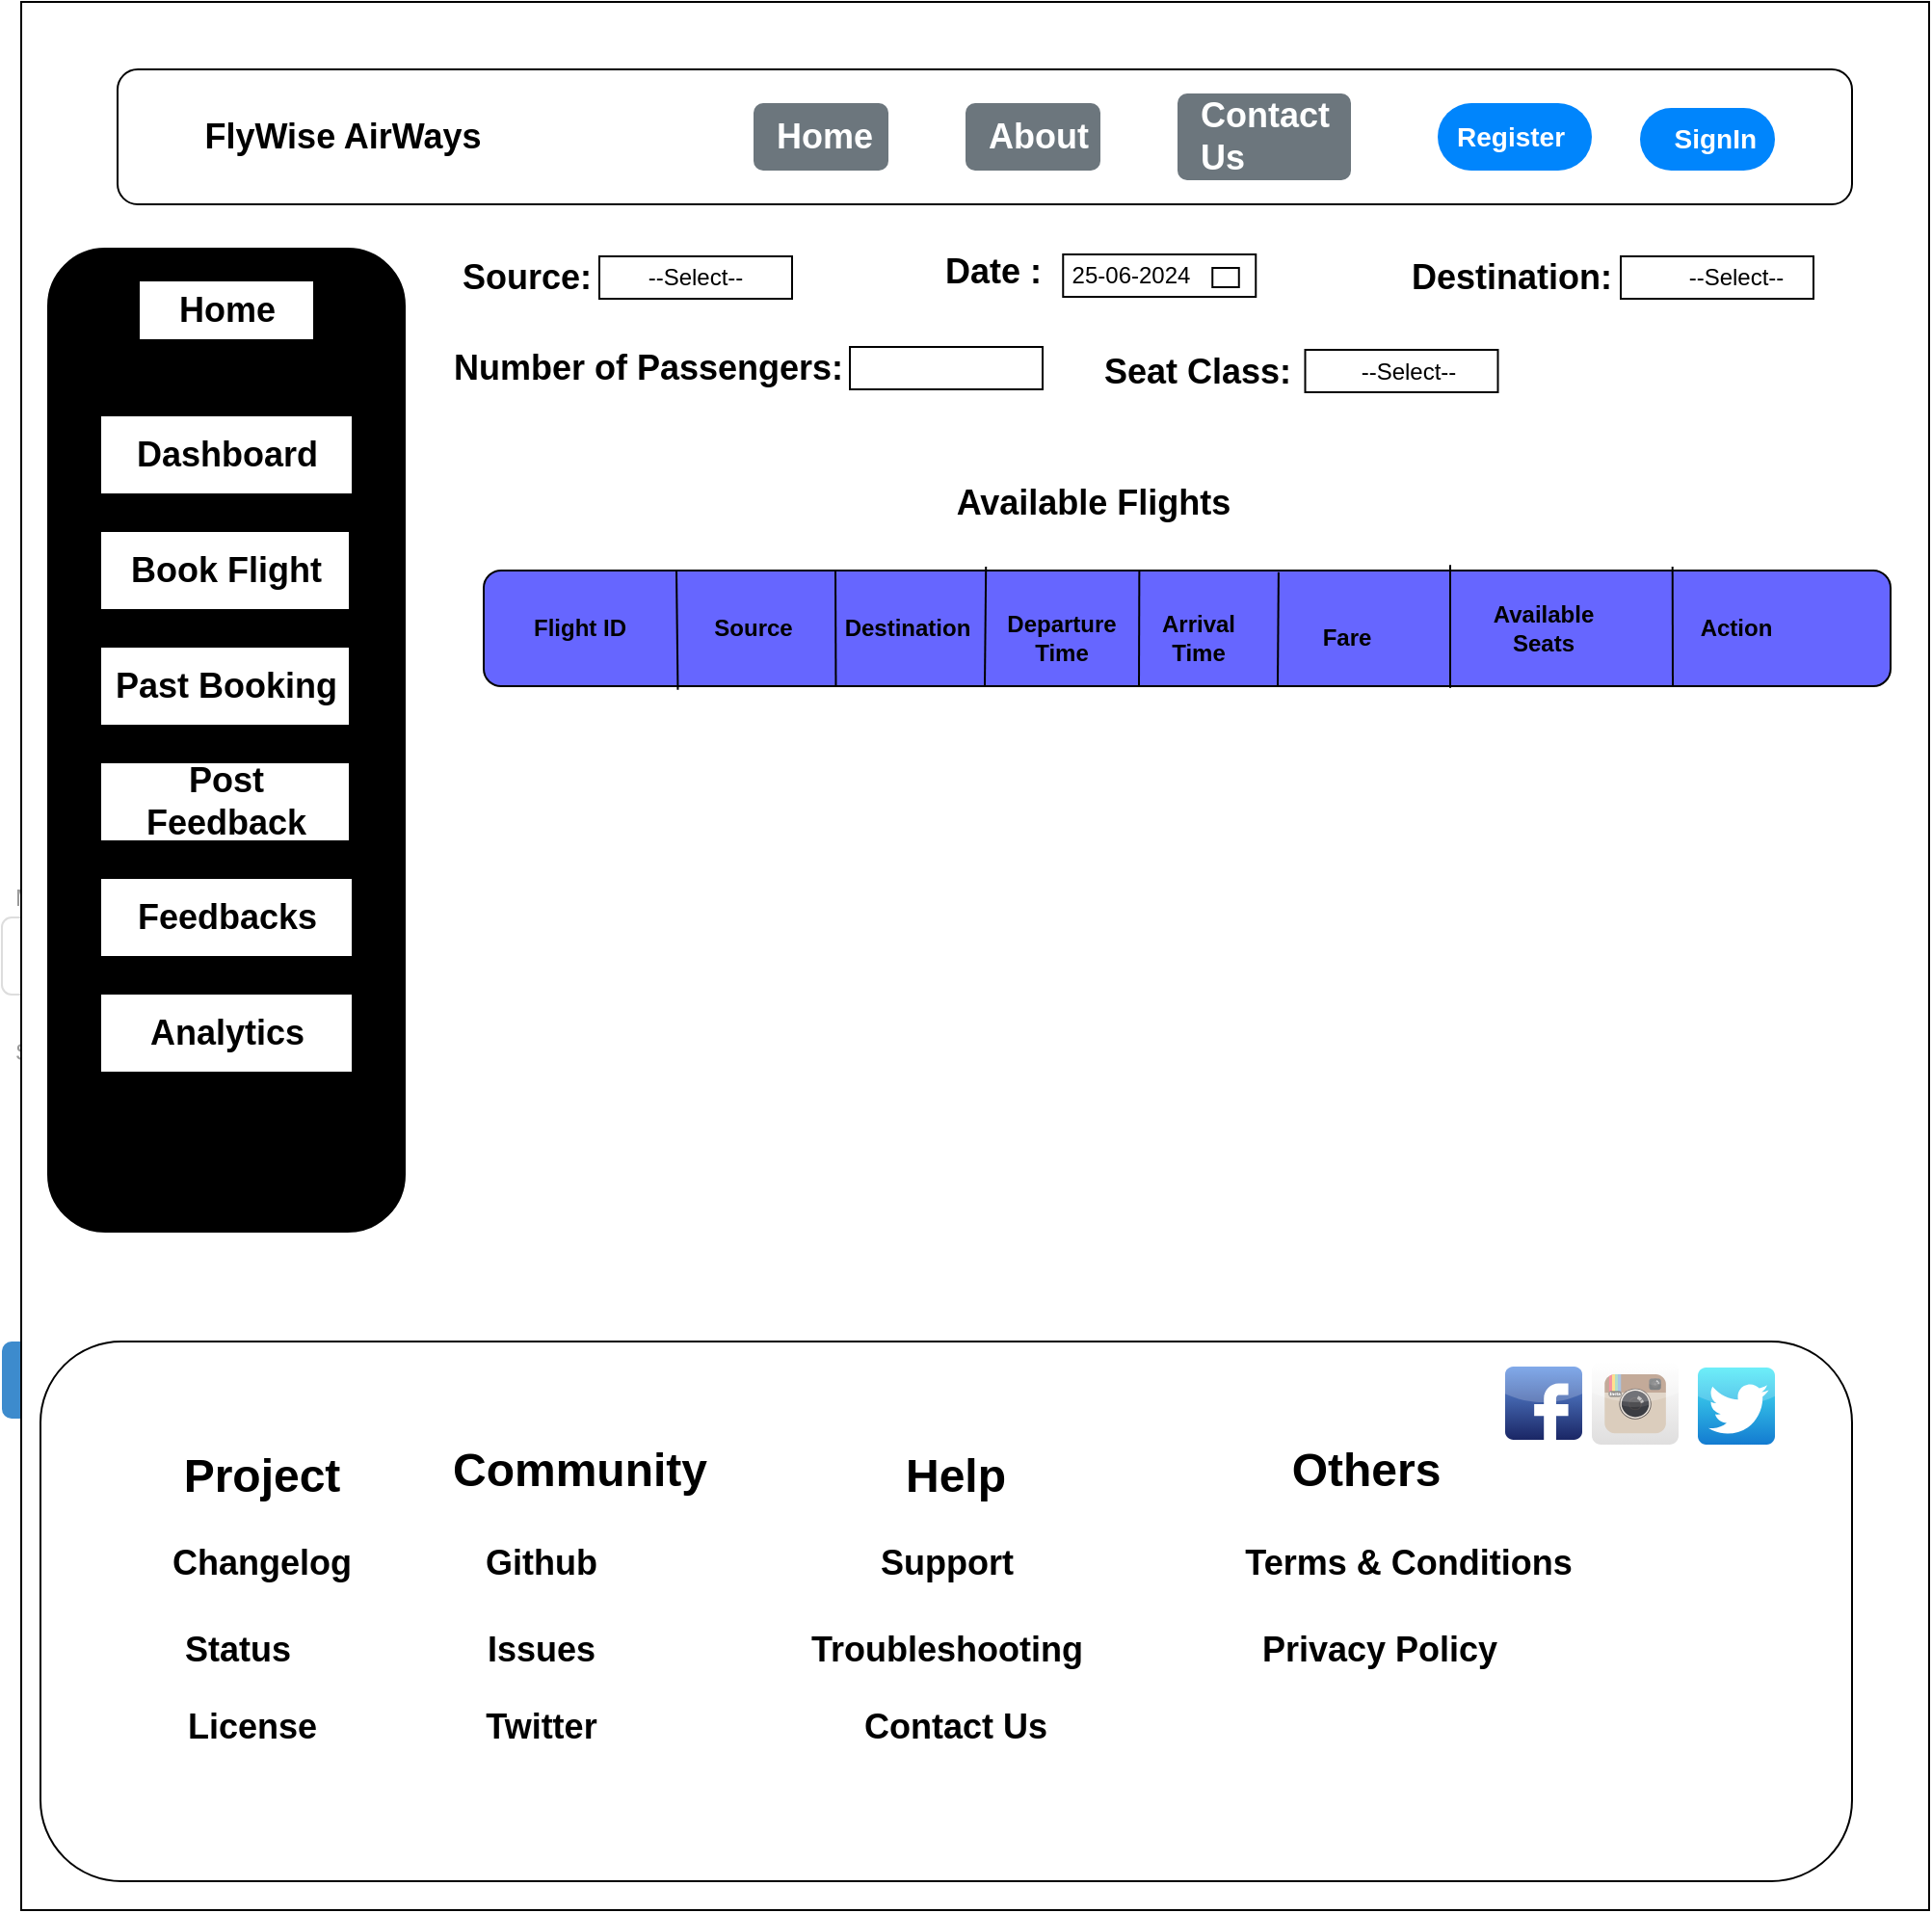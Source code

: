 <mxfile version="24.7.7">
  <diagram name="Page-1" id="VGoMltN4s6NEL00ZwCHe">
    <mxGraphModel dx="1050" dy="530" grid="1" gridSize="10" guides="1" tooltips="1" connect="1" arrows="1" fold="1" page="1" pageScale="1" pageWidth="850" pageHeight="1100" math="0" shadow="0">
      <root>
        <mxCell id="0" />
        <mxCell id="1" parent="0" />
        <mxCell id="ipq5eR7M0Kfn8rKtvtml-1" value="Message Type" style="html=1;shadow=0;dashed=0;shape=mxgraph.bootstrap.rect;strokeColor=none;fillColor=none;fontColor=#999999;align=left;spacingLeft=5;whiteSpace=wrap;rounded=0;" parent="1" vertex="1">
          <mxGeometry x="90" y="570" width="200" height="20" as="geometry" />
        </mxCell>
        <mxCell id="ipq5eR7M0Kfn8rKtvtml-2" value="Email + Push" style="html=1;shadow=0;dashed=0;shape=mxgraph.bootstrap.rrect;rSize=5;strokeColor=#dddddd;align=left;spacingLeft=10;fontSize=16;whiteSpace=wrap;rounded=0;" parent="1" vertex="1">
          <mxGeometry x="90" y="590" width="390" height="40" as="geometry" />
        </mxCell>
        <mxCell id="ipq5eR7M0Kfn8rKtvtml-3" value="" style="shape=triangle;strokeColor=none;fillColor=#000000;direction=south;rounded=0;shadow=1;fontSize=12;fontColor=#000000;align=center;html=1;" parent="1" vertex="1">
          <mxGeometry x="460" y="607" width="10" height="5" as="geometry" />
        </mxCell>
        <mxCell id="ipq5eR7M0Kfn8rKtvtml-4" value="Tap target" style="html=1;shadow=0;dashed=0;shape=mxgraph.bootstrap.rect;strokeColor=none;fillColor=none;fontColor=#999999;align=left;spacingLeft=5;whiteSpace=wrap;rounded=0;" parent="1" vertex="1">
          <mxGeometry x="500" y="570" width="200" height="20" as="geometry" />
        </mxCell>
        <mxCell id="ipq5eR7M0Kfn8rKtvtml-5" value="Profile Screen" style="html=1;shadow=0;dashed=0;shape=mxgraph.bootstrap.rrect;rSize=5;strokeColor=#dddddd;align=left;spacingLeft=10;fontSize=16;whiteSpace=wrap;rounded=0;" parent="1" vertex="1">
          <mxGeometry x="500" y="590" width="390" height="40" as="geometry" />
        </mxCell>
        <mxCell id="ipq5eR7M0Kfn8rKtvtml-6" value="" style="shape=triangle;strokeColor=none;fillColor=#000000;direction=south;rounded=0;shadow=1;fontSize=12;fontColor=#000000;align=center;html=1;" parent="1" vertex="1">
          <mxGeometry x="870" y="607" width="10" height="5" as="geometry" />
        </mxCell>
        <mxCell id="ipq5eR7M0Kfn8rKtvtml-7" value="Send to Group" style="html=1;shadow=0;dashed=0;shape=mxgraph.bootstrap.rect;strokeColor=none;fillColor=none;fontColor=#999999;align=left;spacingLeft=5;whiteSpace=wrap;rounded=0;" parent="1" vertex="1">
          <mxGeometry x="90" y="650" width="200" height="20" as="geometry" />
        </mxCell>
        <mxCell id="ipq5eR7M0Kfn8rKtvtml-8" value="Top Management" style="html=1;shadow=0;dashed=0;shape=mxgraph.bootstrap.checkbox;fontSize=12;strokeColor=#999999;align=left;labelPosition=right;spacingLeft=5;rounded=0;" parent="1" vertex="1">
          <mxGeometry x="100" y="673" width="14" height="14" as="geometry" />
        </mxCell>
        <mxCell id="ipq5eR7M0Kfn8rKtvtml-9" value="Marketing Department" style="html=1;shadow=0;dashed=0;shape=mxgraph.bootstrap.rrect;fontSize=12;rSize=3;strokeColor=#999999;align=left;labelPosition=right;spacingLeft=5;rounded=0;" parent="1" vertex="1">
          <mxGeometry x="100" y="693" width="14" height="14" as="geometry" />
        </mxCell>
        <mxCell id="ipq5eR7M0Kfn8rKtvtml-10" value="Design Department" style="html=1;shadow=0;dashed=0;shape=mxgraph.bootstrap.checkbox;fontSize=12;strokeColor=#999999;align=left;labelPosition=right;spacingLeft=5;rounded=0;" parent="1" vertex="1">
          <mxGeometry x="100" y="713" width="14" height="14" as="geometry" />
        </mxCell>
        <mxCell id="ipq5eR7M0Kfn8rKtvtml-11" value="Financial Department" style="html=1;shadow=0;dashed=0;shape=mxgraph.bootstrap.rrect;fontSize=12;rSize=3;strokeColor=#999999;align=left;labelPosition=right;spacingLeft=5;rounded=0;" parent="1" vertex="1">
          <mxGeometry x="100" y="733" width="14" height="14" as="geometry" />
        </mxCell>
        <mxCell id="ipq5eR7M0Kfn8rKtvtml-12" value="Supply Department" style="html=1;shadow=0;dashed=0;shape=mxgraph.bootstrap.rrect;fontSize=12;rSize=3;strokeColor=#999999;align=left;labelPosition=right;spacingLeft=5;rounded=0;" parent="1" vertex="1">
          <mxGeometry x="100" y="753" width="14" height="14" as="geometry" />
        </mxCell>
        <mxCell id="ipq5eR7M0Kfn8rKtvtml-13" value="Set Type" style="html=1;shadow=0;dashed=0;shape=mxgraph.bootstrap.rect;strokeColor=none;fillColor=none;fontColor=#999999;align=left;spacingLeft=5;whiteSpace=wrap;rounded=0;" parent="1" vertex="1">
          <mxGeometry x="500" y="650" width="200" height="20" as="geometry" />
        </mxCell>
        <mxCell id="ipq5eR7M0Kfn8rKtvtml-14" value="" style="shape=ellipse;dashed=0;strokeColor=#999999;fillColor=#ffffff;html=1;rounded=0;shadow=1;fontSize=12;fontColor=#000000;align=center;" parent="1" vertex="1">
          <mxGeometry x="510" y="673" width="14" height="14" as="geometry" />
        </mxCell>
        <mxCell id="ipq5eR7M0Kfn8rKtvtml-15" value="News" style="html=1;shadow=0;dashed=0;shape=mxgraph.bootstrap.rrect;align=center;rSize=3;strokeColor=none;fillColor=#58B957;fontColor=#ffffff;fontStyle=1;fontSize=10;whiteSpace=wrap;rounded=0;" parent="1" vertex="1">
          <mxGeometry x="530" y="673" width="40" height="14" as="geometry" />
        </mxCell>
        <mxCell id="ipq5eR7M0Kfn8rKtvtml-16" value="" style="html=1;shadow=0;dashed=0;shape=mxgraph.bootstrap.radioButton;strokeColor=#999999;fillColor=#ffffff;rounded=0;fontSize=12;fontColor=#000000;align=center;" parent="1" vertex="1">
          <mxGeometry x="510" y="693" width="14" height="14" as="geometry" />
        </mxCell>
        <mxCell id="ipq5eR7M0Kfn8rKtvtml-17" value="Reports" style="html=1;shadow=0;dashed=0;shape=mxgraph.bootstrap.rrect;align=center;rSize=3;strokeColor=none;fillColor=#55BFE0;fontColor=#ffffff;fontStyle=1;fontSize=10;whiteSpace=wrap;rounded=0;" parent="1" vertex="1">
          <mxGeometry x="530" y="693" width="50" height="14" as="geometry" />
        </mxCell>
        <mxCell id="ipq5eR7M0Kfn8rKtvtml-18" value="" style="shape=ellipse;dashed=0;strokeColor=#999999;fillColor=#ffffff;html=1;rounded=0;shadow=1;fontSize=12;fontColor=#000000;align=center;" parent="1" vertex="1">
          <mxGeometry x="510" y="713" width="14" height="14" as="geometry" />
        </mxCell>
        <mxCell id="ipq5eR7M0Kfn8rKtvtml-19" value="Documents" style="html=1;shadow=0;dashed=0;shape=mxgraph.bootstrap.rrect;align=center;rSize=3;strokeColor=none;fillColor=#EFAC43;fontColor=#ffffff;fontStyle=1;fontSize=10;whiteSpace=wrap;rounded=0;" parent="1" vertex="1">
          <mxGeometry x="530" y="713" width="70" height="14" as="geometry" />
        </mxCell>
        <mxCell id="ipq5eR7M0Kfn8rKtvtml-20" value="" style="shape=ellipse;dashed=0;strokeColor=#999999;fillColor=#ffffff;html=1;rounded=0;shadow=1;fontSize=12;fontColor=#000000;align=center;" parent="1" vertex="1">
          <mxGeometry x="510" y="733" width="14" height="14" as="geometry" />
        </mxCell>
        <mxCell id="ipq5eR7M0Kfn8rKtvtml-21" value="Media" style="html=1;shadow=0;dashed=0;shape=mxgraph.bootstrap.rrect;align=center;rSize=3;strokeColor=none;fillColor=#3D8BCD;fontColor=#ffffff;fontStyle=1;fontSize=10;whiteSpace=wrap;rounded=0;" parent="1" vertex="1">
          <mxGeometry x="530" y="733" width="40" height="14" as="geometry" />
        </mxCell>
        <mxCell id="ipq5eR7M0Kfn8rKtvtml-22" value="" style="shape=ellipse;dashed=0;strokeColor=#999999;fillColor=#ffffff;html=1;rounded=0;shadow=1;fontSize=12;fontColor=#000000;align=center;" parent="1" vertex="1">
          <mxGeometry x="510" y="753" width="14" height="14" as="geometry" />
        </mxCell>
        <mxCell id="ipq5eR7M0Kfn8rKtvtml-23" value="Text" style="html=1;shadow=0;dashed=0;shape=mxgraph.bootstrap.rrect;align=center;rSize=3;strokeColor=none;fillColor=#999999;fontColor=#ffffff;fontStyle=1;fontSize=10;whiteSpace=wrap;rounded=0;" parent="1" vertex="1">
          <mxGeometry x="530" y="753" width="30" height="14" as="geometry" />
        </mxCell>
        <mxCell id="ipq5eR7M0Kfn8rKtvtml-24" value="Save Template" style="html=1;shadow=0;dashed=0;shape=mxgraph.bootstrap.rrect;align=center;rSize=5;strokeColor=none;fillColor=#3D8BCD;fontColor=#ffffff;fontSize=16;whiteSpace=wrap;rounded=0;" parent="1" vertex="1">
          <mxGeometry x="90" y="810" width="150" height="40" as="geometry" />
        </mxCell>
        <mxCell id="ipq5eR7M0Kfn8rKtvtml-25" value="Cancel" style="html=1;shadow=0;dashed=0;shape=mxgraph.bootstrap.rrect;align=center;rSize=5;strokeColor=#dddddd;fontSize=16;whiteSpace=wrap;rounded=0;" parent="1" vertex="1">
          <mxGeometry x="260" y="810" width="100" height="40" as="geometry" />
        </mxCell>
        <mxCell id="ipq5eR7M0Kfn8rKtvtml-26" value="Delete Template" style="html=1;shadow=0;dashed=0;shape=mxgraph.bootstrap.rrect;align=center;rSize=5;strokeColor=none;fillColor=#DB524C;fontColor=#ffffff;fontSize=16;whiteSpace=wrap;rounded=0;" parent="1" vertex="1">
          <mxGeometry x="720" y="810" width="170" height="40" as="geometry" />
        </mxCell>
        <mxCell id="ipq5eR7M0Kfn8rKtvtml-27" value="" style="whiteSpace=wrap;html=1;aspect=fixed;fillColor=#FFFFFF;" parent="1" vertex="1">
          <mxGeometry x="100" y="115" width="990" height="990" as="geometry" />
        </mxCell>
        <mxCell id="ipq5eR7M0Kfn8rKtvtml-28" value="" style="rounded=1;whiteSpace=wrap;html=1;" parent="1" vertex="1">
          <mxGeometry x="150" y="150" width="900" height="70" as="geometry" />
        </mxCell>
        <mxCell id="ipq5eR7M0Kfn8rKtvtml-29" value="Home" style="html=1;shadow=0;dashed=0;shape=mxgraph.bootstrap.rrect;rSize=5;strokeColor=none;strokeWidth=1;fillColor=#6C767D;fontColor=#FFFFFF;whiteSpace=wrap;align=left;verticalAlign=middle;spacingLeft=10;fontStyle=1;fontSize=18;" parent="1" vertex="1">
          <mxGeometry x="480" y="167.5" width="70" height="35" as="geometry" />
        </mxCell>
        <mxCell id="ipq5eR7M0Kfn8rKtvtml-30" value="Abo&lt;span style=&quot;color: rgba(0, 0, 0, 0); font-family: monospace; font-size: 0px; font-weight: 400; text-wrap: nowrap;&quot;&gt;%3CmxGraphModel%3E%3Croot%3E%3CmxCell%20id%3D%220%22%2F%3E%3CmxCell%20id%3D%221%22%20parent%3D%220%22%2F%3E%3CmxCell%20id%3D%222%22%20value%3D%22Home%22%20style%3D%22html%3D1%3Bshadow%3D0%3Bdashed%3D0%3Bshape%3Dmxgraph.bootstrap.rrect%3BrSize%3D5%3BstrokeColor%3Dnone%3BstrokeWidth%3D1%3BfillColor%3D%236C767D%3BfontColor%3D%23FFFFFF%3BwhiteSpace%3Dwrap%3Balign%3Dleft%3BverticalAlign%3Dmiddle%3BspacingLeft%3D10%3BfontStyle%3D1%3BfontSize%3D18%3B%22%20vertex%3D%221%22%20parent%3D%221%22%3E%3CmxGeometry%20x%3D%22430%22%20y%3D%2275%22%20width%3D%2270%22%20height%3D%2235%22%20as%3D%22geometry%22%2F%3E%3C%2FmxCell%3E%3C%2Froot%3E%3C%2FmxGraphModel%3E&lt;/span&gt;&lt;span style=&quot;color: rgba(0, 0, 0, 0); font-family: monospace; font-size: 0px; font-weight: 400; text-wrap: nowrap;&quot;&gt;%3CmxGraphModel%3E%3Croot%3E%3CmxCell%20id%3D%220%22%2F%3E%3CmxCell%20id%3D%221%22%20parent%3D%220%22%2F%3E%3CmxCell%20id%3D%222%22%20value%3D%22Home%22%20style%3D%22html%3D1%3Bshadow%3D0%3Bdashed%3D0%3Bshape%3Dmxgraph.bootstrap.rrect%3BrSize%3D5%3BstrokeColor%3Dnone%3BstrokeWidth%3D1%3BfillColor%3D%236C767D%3BfontColor%3D%23FFFFFF%3BwhiteSpace%3Dwrap%3Balign%3Dleft%3BverticalAlign%3Dmiddle%3BspacingLeft%3D10%3BfontStyle%3D1%3BfontSize%3D18%3B%22%20vertex%3D%221%22%20parent%3D%221%22%3E%3CmxGeometry%20x%3D%22430%22%20y%3D%2275%22%20width%3D%2270%22%20height%3D%2235%22%20as%3D%22geometry%22%2F%3E%3C%2FmxCell%3E%3C%2Froot%3E%3C%2FmxGraphModel%3E&lt;/span&gt;ut&amp;nbsp;&amp;nbsp;" style="html=1;shadow=0;dashed=0;shape=mxgraph.bootstrap.rrect;rSize=5;strokeColor=none;strokeWidth=1;fillColor=#6C767D;fontColor=#FFFFFF;whiteSpace=wrap;align=left;verticalAlign=middle;spacingLeft=10;fontStyle=1;fontSize=18;" parent="1" vertex="1">
          <mxGeometry x="590" y="167.5" width="70" height="35" as="geometry" />
        </mxCell>
        <mxCell id="ipq5eR7M0Kfn8rKtvtml-31" value="Contact Us" style="html=1;shadow=0;dashed=0;shape=mxgraph.bootstrap.rrect;rSize=5;strokeColor=none;strokeWidth=1;fillColor=#6C767D;fontColor=#FFFFFF;whiteSpace=wrap;align=left;verticalAlign=middle;spacingLeft=10;fontStyle=1;fontSize=18;" parent="1" vertex="1">
          <mxGeometry x="700" y="162.5" width="90" height="45" as="geometry" />
        </mxCell>
        <mxCell id="ipq5eR7M0Kfn8rKtvtml-32" value="Register" style="rounded=1;whiteSpace=wrap;html=1;arcSize=50;strokeColor=none;strokeWidth=1;fillColor=#0085FC;fontColor=#FFFFFF;whiteSpace=wrap;align=left;verticalAlign=middle;spacingLeft=0;fontStyle=1;fontSize=14;spacing=10;" parent="1" vertex="1">
          <mxGeometry x="835" y="167.5" width="80" height="35" as="geometry" />
        </mxCell>
        <mxCell id="ipq5eR7M0Kfn8rKtvtml-33" value="&amp;nbsp; SignIn" style="rounded=1;whiteSpace=wrap;html=1;arcSize=50;strokeColor=none;strokeWidth=1;fillColor=#0085FC;fontColor=#FFFFFF;whiteSpace=wrap;align=left;verticalAlign=middle;spacingLeft=0;fontStyle=1;fontSize=14;spacing=10;" parent="1" vertex="1">
          <mxGeometry x="940" y="170" width="70" height="32.5" as="geometry" />
        </mxCell>
        <mxCell id="ipq5eR7M0Kfn8rKtvtml-34" value="" style="rounded=1;whiteSpace=wrap;html=1;fillColor=#000000;arcSize=16;" parent="1" vertex="1">
          <mxGeometry x="114" y="243" width="185" height="510" as="geometry" />
        </mxCell>
        <mxCell id="ipq5eR7M0Kfn8rKtvtml-35" value="&lt;b&gt;&lt;font style=&quot;font-size: 18px;&quot;&gt;Home&lt;/font&gt;&lt;/b&gt;" style="text;html=1;align=center;verticalAlign=middle;whiteSpace=wrap;rounded=0;fillColor=#FFFFFF;" parent="1" vertex="1">
          <mxGeometry x="161.5" y="260" width="90" height="30" as="geometry" />
        </mxCell>
        <mxCell id="ipq5eR7M0Kfn8rKtvtml-36" value="&lt;font style=&quot;font-size: 18px;&quot;&gt;&lt;b&gt;Dashboard&lt;/b&gt;&lt;/font&gt;" style="text;html=1;align=center;verticalAlign=middle;whiteSpace=wrap;rounded=0;fillColor=#FFFFFF;" parent="1" vertex="1">
          <mxGeometry x="141.5" y="330" width="130" height="40" as="geometry" />
        </mxCell>
        <mxCell id="ipq5eR7M0Kfn8rKtvtml-37" value="&lt;b&gt;&lt;font style=&quot;font-size: 18px;&quot;&gt;Book Flight&lt;/font&gt;&lt;/b&gt;" style="text;html=1;align=center;verticalAlign=middle;whiteSpace=wrap;rounded=0;fillColor=#FFFFFF;" parent="1" vertex="1">
          <mxGeometry x="141.5" y="390" width="128.5" height="40" as="geometry" />
        </mxCell>
        <mxCell id="ipq5eR7M0Kfn8rKtvtml-38" value="&lt;span style=&quot;font-size: 18px;&quot;&gt;&lt;b&gt;Past Booking&lt;/b&gt;&lt;/span&gt;" style="text;html=1;align=center;verticalAlign=middle;whiteSpace=wrap;rounded=0;fillColor=#FFFFFF;" parent="1" vertex="1">
          <mxGeometry x="141.5" y="450" width="128.5" height="40" as="geometry" />
        </mxCell>
        <mxCell id="ipq5eR7M0Kfn8rKtvtml-39" value="&lt;span style=&quot;font-size: 18px;&quot;&gt;&lt;b&gt;Post Feedback&lt;/b&gt;&lt;/span&gt;" style="text;html=1;align=center;verticalAlign=middle;whiteSpace=wrap;rounded=0;fillColor=#FFFFFF;" parent="1" vertex="1">
          <mxGeometry x="141.5" y="510" width="128.5" height="40" as="geometry" />
        </mxCell>
        <mxCell id="ipq5eR7M0Kfn8rKtvtml-40" style="edgeStyle=orthogonalEdgeStyle;rounded=0;orthogonalLoop=1;jettySize=auto;html=1;" parent="1" source="ipq5eR7M0Kfn8rKtvtml-39" target="ipq5eR7M0Kfn8rKtvtml-39" edge="1">
          <mxGeometry relative="1" as="geometry" />
        </mxCell>
        <mxCell id="ipq5eR7M0Kfn8rKtvtml-41" style="edgeStyle=orthogonalEdgeStyle;rounded=0;orthogonalLoop=1;jettySize=auto;html=1;exitX=0.5;exitY=1;exitDx=0;exitDy=0;" parent="1" source="ipq5eR7M0Kfn8rKtvtml-39" target="ipq5eR7M0Kfn8rKtvtml-39" edge="1">
          <mxGeometry relative="1" as="geometry" />
        </mxCell>
        <mxCell id="ipq5eR7M0Kfn8rKtvtml-42" value="&lt;span style=&quot;font-size: 18px;&quot;&gt;&lt;b&gt;Feedbacks&lt;/b&gt;&lt;/span&gt;" style="text;html=1;align=center;verticalAlign=middle;whiteSpace=wrap;rounded=0;fillColor=#FFFFFF;" parent="1" vertex="1">
          <mxGeometry x="141.5" y="570" width="130" height="40" as="geometry" />
        </mxCell>
        <mxCell id="ipq5eR7M0Kfn8rKtvtml-43" value="&lt;span style=&quot;font-size: 18px;&quot;&gt;&lt;b&gt;Analytics&lt;/b&gt;&lt;/span&gt;" style="text;html=1;align=center;verticalAlign=middle;whiteSpace=wrap;rounded=0;fillColor=#FFFFFF;" parent="1" vertex="1">
          <mxGeometry x="141.5" y="630" width="130" height="40" as="geometry" />
        </mxCell>
        <mxCell id="ipq5eR7M0Kfn8rKtvtml-44" value="&lt;font style=&quot;font-size: 18px;&quot;&gt;&lt;b&gt;FlyWise AirWays&lt;/b&gt;&lt;/font&gt;" style="text;html=1;align=center;verticalAlign=middle;whiteSpace=wrap;rounded=0;" parent="1" vertex="1">
          <mxGeometry x="161.5" y="170" width="210" height="30" as="geometry" />
        </mxCell>
        <mxCell id="ipq5eR7M0Kfn8rKtvtml-48" value="" style="rounded=1;whiteSpace=wrap;html=1;fillColor=#FFFFFF;" parent="1" vertex="1">
          <mxGeometry x="110" y="810" width="940" height="280" as="geometry" />
        </mxCell>
        <mxCell id="ipq5eR7M0Kfn8rKtvtml-49" value="&lt;font style=&quot;font-size: 24px;&quot;&gt;&lt;b style=&quot;&quot;&gt;Project&lt;/b&gt;&lt;/font&gt;&lt;div&gt;&lt;font size=&quot;3&quot; style=&quot;&quot;&gt;&lt;b&gt;&lt;br&gt;&lt;/b&gt;&lt;/font&gt;&lt;/div&gt;&lt;div&gt;&lt;font style=&quot;font-size: 18px;&quot;&gt;&lt;b&gt;&lt;br&gt;&lt;/b&gt;&lt;/font&gt;&lt;/div&gt;" style="text;html=1;align=center;verticalAlign=middle;whiteSpace=wrap;rounded=0;" parent="1" vertex="1">
          <mxGeometry x="130" y="840" width="190" height="120" as="geometry" />
        </mxCell>
        <mxCell id="ipq5eR7M0Kfn8rKtvtml-50" value="&lt;font style=&quot;font-size: 18px;&quot;&gt;&lt;b&gt;Changelog&lt;/b&gt;&lt;/font&gt;" style="text;html=1;align=center;verticalAlign=middle;whiteSpace=wrap;rounded=0;" parent="1" vertex="1">
          <mxGeometry x="170" y="900" width="110" height="50" as="geometry" />
        </mxCell>
        <mxCell id="ipq5eR7M0Kfn8rKtvtml-51" value="&lt;font style=&quot;font-size: 18px;&quot;&gt;&lt;b&gt;Status&lt;/b&gt;&lt;/font&gt;" style="text;html=1;align=center;verticalAlign=middle;whiteSpace=wrap;rounded=0;" parent="1" vertex="1">
          <mxGeometry x="171.5" y="950" width="81" height="40" as="geometry" />
        </mxCell>
        <mxCell id="ipq5eR7M0Kfn8rKtvtml-52" value="&lt;b&gt;&lt;font style=&quot;font-size: 18px;&quot;&gt;License&lt;/font&gt;&lt;/b&gt;" style="text;html=1;align=center;verticalAlign=middle;whiteSpace=wrap;rounded=0;" parent="1" vertex="1">
          <mxGeometry x="180" y="990" width="80" height="40" as="geometry" />
        </mxCell>
        <mxCell id="ipq5eR7M0Kfn8rKtvtml-53" value="&lt;font style=&quot;font-size: 24px;&quot;&gt;&lt;b style=&quot;&quot;&gt;Community&lt;/b&gt;&lt;/font&gt;" style="text;html=1;align=center;verticalAlign=middle;whiteSpace=wrap;rounded=0;" parent="1" vertex="1">
          <mxGeometry x="360" y="862" width="60" height="30" as="geometry" />
        </mxCell>
        <mxCell id="ipq5eR7M0Kfn8rKtvtml-54" value="&lt;font style=&quot;font-size: 18px;&quot;&gt;&lt;b&gt;Github&lt;/b&gt;&lt;/font&gt;" style="text;html=1;align=center;verticalAlign=middle;whiteSpace=wrap;rounded=0;" parent="1" vertex="1">
          <mxGeometry x="340" y="910" width="60" height="30" as="geometry" />
        </mxCell>
        <mxCell id="ipq5eR7M0Kfn8rKtvtml-55" value="&lt;font style=&quot;font-size: 18px;&quot;&gt;&lt;b&gt;Issues&lt;/b&gt;&lt;/font&gt;" style="text;html=1;align=center;verticalAlign=middle;whiteSpace=wrap;rounded=0;" parent="1" vertex="1">
          <mxGeometry x="330" y="950" width="80" height="40" as="geometry" />
        </mxCell>
        <mxCell id="ipq5eR7M0Kfn8rKtvtml-56" value="&lt;span style=&quot;font-size: 18px;&quot;&gt;&lt;b&gt;Twitter&lt;/b&gt;&lt;/span&gt;" style="text;html=1;align=center;verticalAlign=middle;whiteSpace=wrap;rounded=0;" parent="1" vertex="1">
          <mxGeometry x="330" y="990" width="80" height="40" as="geometry" />
        </mxCell>
        <mxCell id="ipq5eR7M0Kfn8rKtvtml-57" value="&lt;b style=&quot;&quot;&gt;&lt;font style=&quot;font-size: 24px;&quot;&gt;Help&lt;/font&gt;&lt;/b&gt;" style="text;html=1;align=center;verticalAlign=middle;whiteSpace=wrap;rounded=0;" parent="1" vertex="1">
          <mxGeometry x="545" y="860" width="80" height="40" as="geometry" />
        </mxCell>
        <mxCell id="ipq5eR7M0Kfn8rKtvtml-58" value="&lt;b style=&quot;&quot;&gt;&lt;font style=&quot;font-size: 18px;&quot;&gt;Support&lt;/font&gt;&lt;/b&gt;" style="text;html=1;align=center;verticalAlign=middle;whiteSpace=wrap;rounded=0;" parent="1" vertex="1">
          <mxGeometry x="538.75" y="905" width="82.5" height="40" as="geometry" />
        </mxCell>
        <mxCell id="ipq5eR7M0Kfn8rKtvtml-59" value="&lt;span style=&quot;font-size: 18px;&quot;&gt;&lt;b&gt;Troubleshooting&lt;/b&gt;&lt;/span&gt;" style="text;html=1;align=center;verticalAlign=middle;whiteSpace=wrap;rounded=0;" parent="1" vertex="1">
          <mxGeometry x="538.75" y="950" width="82.5" height="40" as="geometry" />
        </mxCell>
        <mxCell id="ipq5eR7M0Kfn8rKtvtml-60" value="&lt;span style=&quot;font-size: 18px;&quot;&gt;&lt;b&gt;Contact Us&lt;/b&gt;&lt;/span&gt;" style="text;html=1;align=center;verticalAlign=middle;whiteSpace=wrap;rounded=0;" parent="1" vertex="1">
          <mxGeometry x="515" y="990" width="140" height="40" as="geometry" />
        </mxCell>
        <mxCell id="ipq5eR7M0Kfn8rKtvtml-61" value="&lt;span style=&quot;font-size: 24px;&quot;&gt;&lt;b&gt;Others&lt;/b&gt;&lt;/span&gt;" style="text;html=1;align=center;verticalAlign=middle;whiteSpace=wrap;rounded=0;" parent="1" vertex="1">
          <mxGeometry x="757.5" y="857" width="80" height="40" as="geometry" />
        </mxCell>
        <mxCell id="ipq5eR7M0Kfn8rKtvtml-62" value="&lt;span style=&quot;font-size: 18px;&quot;&gt;&lt;b&gt;Terms &amp;amp; Conditions&lt;/b&gt;&lt;/span&gt;" style="text;html=1;align=center;verticalAlign=middle;whiteSpace=wrap;rounded=0;" parent="1" vertex="1">
          <mxGeometry x="710" y="905" width="220" height="40" as="geometry" />
        </mxCell>
        <mxCell id="ipq5eR7M0Kfn8rKtvtml-63" value="&lt;span style=&quot;font-size: 18px;&quot;&gt;&lt;b&gt;Privacy Policy&lt;/b&gt;&lt;/span&gt;" style="text;html=1;align=center;verticalAlign=middle;whiteSpace=wrap;rounded=0;" parent="1" vertex="1">
          <mxGeometry x="731.88" y="950" width="146.25" height="40" as="geometry" />
        </mxCell>
        <mxCell id="ipq5eR7M0Kfn8rKtvtml-64" value="" style="dashed=0;outlineConnect=0;html=1;align=center;labelPosition=center;verticalLabelPosition=bottom;verticalAlign=top;shape=mxgraph.webicons.facebook;fillColor=#6294E4;gradientColor=#1A2665" parent="1" vertex="1">
          <mxGeometry x="870" y="823" width="40" height="38" as="geometry" />
        </mxCell>
        <mxCell id="ipq5eR7M0Kfn8rKtvtml-65" value="" style="dashed=0;outlineConnect=0;html=1;align=center;labelPosition=center;verticalLabelPosition=bottom;verticalAlign=top;shape=mxgraph.webicons.instagram;gradientColor=#DFDEDE" parent="1" vertex="1">
          <mxGeometry x="915" y="820.5" width="45" height="43" as="geometry" />
        </mxCell>
        <mxCell id="ipq5eR7M0Kfn8rKtvtml-66" value="" style="dashed=0;outlineConnect=0;html=1;align=center;labelPosition=center;verticalLabelPosition=bottom;verticalAlign=top;shape=mxgraph.webicons.twitter;fillColor=#49EAF7;gradientColor=#137BD0" parent="1" vertex="1">
          <mxGeometry x="970" y="823.5" width="40" height="40" as="geometry" />
        </mxCell>
        <mxCell id="ipq5eR7M0Kfn8rKtvtml-72" value="&lt;b&gt;&lt;font style=&quot;font-size: 18px;&quot;&gt;Source:&amp;nbsp;&lt;/font&gt;&lt;/b&gt;" style="text;html=1;align=center;verticalAlign=middle;whiteSpace=wrap;rounded=0;" parent="1" vertex="1">
          <mxGeometry x="330" y="243" width="70" height="30" as="geometry" />
        </mxCell>
        <mxCell id="ipq5eR7M0Kfn8rKtvtml-73" value="" style="rounded=0;whiteSpace=wrap;html=1;" parent="1" vertex="1">
          <mxGeometry x="400" y="247" width="100" height="22" as="geometry" />
        </mxCell>
        <mxCell id="ipq5eR7M0Kfn8rKtvtml-74" value="--Select--" style="text;html=1;align=center;verticalAlign=middle;whiteSpace=wrap;rounded=0;" parent="1" vertex="1">
          <mxGeometry x="420" y="243" width="60" height="30" as="geometry" />
        </mxCell>
        <mxCell id="ipq5eR7M0Kfn8rKtvtml-75" value="&lt;span style=&quot;font-size: 18px;&quot;&gt;&lt;b&gt;Destination:&lt;/b&gt;&lt;/span&gt;" style="text;html=1;align=center;verticalAlign=middle;whiteSpace=wrap;rounded=0;" parent="1" vertex="1">
          <mxGeometry x="817.5" y="244.5" width="111.25" height="27" as="geometry" />
        </mxCell>
        <mxCell id="ipq5eR7M0Kfn8rKtvtml-76" value="" style="rounded=0;whiteSpace=wrap;html=1;" parent="1" vertex="1">
          <mxGeometry x="930" y="247" width="100" height="22" as="geometry" />
        </mxCell>
        <mxCell id="ipq5eR7M0Kfn8rKtvtml-77" value="--Select--" style="text;html=1;align=center;verticalAlign=middle;whiteSpace=wrap;rounded=0;" parent="1" vertex="1">
          <mxGeometry x="960" y="243" width="60" height="30" as="geometry" />
        </mxCell>
        <mxCell id="ipq5eR7M0Kfn8rKtvtml-78" value="&lt;span style=&quot;font-size: 18px;&quot;&gt;&lt;b&gt;Number of Passengers:&lt;/b&gt;&lt;/span&gt;" style="text;html=1;align=center;verticalAlign=middle;whiteSpace=wrap;rounded=0;" parent="1" vertex="1">
          <mxGeometry x="308" y="290" width="235" height="30" as="geometry" />
        </mxCell>
        <mxCell id="ipq5eR7M0Kfn8rKtvtml-79" value="" style="rounded=0;whiteSpace=wrap;html=1;" parent="1" vertex="1">
          <mxGeometry x="530" y="294" width="100" height="22" as="geometry" />
        </mxCell>
        <mxCell id="ipq5eR7M0Kfn8rKtvtml-81" value="&lt;span style=&quot;font-size: 18px;&quot;&gt;&lt;b&gt;Seat Class:&lt;/b&gt;&lt;/span&gt;" style="text;html=1;align=center;verticalAlign=middle;whiteSpace=wrap;rounded=0;" parent="1" vertex="1">
          <mxGeometry x="655" y="293" width="111.25" height="27" as="geometry" />
        </mxCell>
        <mxCell id="ipq5eR7M0Kfn8rKtvtml-82" value="" style="rounded=0;whiteSpace=wrap;html=1;" parent="1" vertex="1">
          <mxGeometry x="766.25" y="295.5" width="100" height="22" as="geometry" />
        </mxCell>
        <mxCell id="ipq5eR7M0Kfn8rKtvtml-83" value="--Select--" style="text;html=1;align=center;verticalAlign=middle;whiteSpace=wrap;rounded=0;" parent="1" vertex="1">
          <mxGeometry x="790" y="291.5" width="60" height="30" as="geometry" />
        </mxCell>
        <mxCell id="ipq5eR7M0Kfn8rKtvtml-84" value="&lt;span style=&quot;font-size: 18px;&quot;&gt;&lt;b&gt;Available Flights&lt;/b&gt;&lt;/span&gt;" style="text;html=1;align=center;verticalAlign=middle;whiteSpace=wrap;rounded=0;" parent="1" vertex="1">
          <mxGeometry x="538.75" y="360" width="235" height="30" as="geometry" />
        </mxCell>
        <mxCell id="ipq5eR7M0Kfn8rKtvtml-85" value="" style="rounded=1;whiteSpace=wrap;html=1;fillColor=#6666FF;" parent="1" vertex="1">
          <mxGeometry x="340" y="410" width="730" height="60" as="geometry" />
        </mxCell>
        <mxCell id="ipq5eR7M0Kfn8rKtvtml-86" value="&lt;b&gt;Fligh&lt;/b&gt;&lt;span style=&quot;color: rgba(0, 0, 0, 0); font-family: monospace; font-size: 0px; text-align: start; text-wrap: nowrap;&quot;&gt;%3CmxGraphModel%3E%3Croot%3E%3CmxCell%20id%3D%220%22%2F%3E%3CmxCell%20id%3D%221%22%20parent%3D%220%22%2F%3E%3CmxCell%20id%3D%222%22%20value%3D%22%26lt%3Bspan%20style%3D%26quot%3Bfont-size%3A%2018px%3B%26quot%3B%26gt%3B%26lt%3Bb%26gt%3BNumber%20of%20Passengers%3A%26lt%3B%2Fb%26gt%3B%26lt%3B%2Fspan%26gt%3B%22%20style%3D%22text%3Bhtml%3D1%3Balign%3Dcenter%3BverticalAlign%3Dmiddle%3BwhiteSpace%3Dwrap%3Brounded%3D0%3B%22%20vertex%3D%221%22%20parent%3D%221%22%3E%3CmxGeometry%20x%3D%22308%22%20y%3D%22290%22%20width%3D%22235%22%20height%3D%2230%22%20as%3D%22geometry%22%2F%3E%3C%2FmxCell%3E%3C%2Froot%3E%3C%2FmxGraphModel%3E&lt;/span&gt;&lt;b&gt;t ID&lt;/b&gt;" style="text;html=1;align=center;verticalAlign=middle;whiteSpace=wrap;rounded=0;" parent="1" vertex="1">
          <mxGeometry x="360" y="425" width="60" height="30" as="geometry" />
        </mxCell>
        <mxCell id="ipq5eR7M0Kfn8rKtvtml-88" value="" style="endArrow=none;html=1;rounded=0;exitX=0.138;exitY=1.031;exitDx=0;exitDy=0;exitPerimeter=0;" parent="1" source="ipq5eR7M0Kfn8rKtvtml-85" edge="1">
          <mxGeometry width="50" height="50" relative="1" as="geometry">
            <mxPoint x="440" y="460" as="sourcePoint" />
            <mxPoint x="440" y="410" as="targetPoint" />
          </mxGeometry>
        </mxCell>
        <mxCell id="ipq5eR7M0Kfn8rKtvtml-89" value="&lt;b&gt;Source&lt;/b&gt;" style="text;html=1;align=center;verticalAlign=middle;whiteSpace=wrap;rounded=0;" parent="1" vertex="1">
          <mxGeometry x="450" y="425" width="60" height="30" as="geometry" />
        </mxCell>
        <mxCell id="ipq5eR7M0Kfn8rKtvtml-90" value="" style="endArrow=none;html=1;rounded=0;exitX=0.25;exitY=0;exitDx=0;exitDy=0;entryX=0.427;entryY=0.359;entryDx=0;entryDy=0;entryPerimeter=0;" parent="1" source="ipq5eR7M0Kfn8rKtvtml-85" target="ipq5eR7M0Kfn8rKtvtml-27" edge="1">
          <mxGeometry width="50" height="50" relative="1" as="geometry">
            <mxPoint x="550" y="520" as="sourcePoint" />
            <mxPoint x="600" y="470" as="targetPoint" />
          </mxGeometry>
        </mxCell>
        <mxCell id="ipq5eR7M0Kfn8rKtvtml-91" value="&lt;b&gt;Destination&lt;/b&gt;" style="text;html=1;align=center;verticalAlign=middle;whiteSpace=wrap;rounded=0;" parent="1" vertex="1">
          <mxGeometry x="530" y="425" width="60" height="30" as="geometry" />
        </mxCell>
        <mxCell id="ipq5eR7M0Kfn8rKtvtml-92" value="" style="endArrow=none;html=1;rounded=0;exitX=0.357;exitY=-0.033;exitDx=0;exitDy=0;exitPerimeter=0;" parent="1" source="ipq5eR7M0Kfn8rKtvtml-85" edge="1">
          <mxGeometry width="50" height="50" relative="1" as="geometry">
            <mxPoint x="550" y="540" as="sourcePoint" />
            <mxPoint x="600" y="470" as="targetPoint" />
          </mxGeometry>
        </mxCell>
        <mxCell id="ipq5eR7M0Kfn8rKtvtml-93" value="&lt;b&gt;Departure&lt;/b&gt;&lt;div&gt;&lt;b&gt;Time&lt;/b&gt;&lt;/div&gt;" style="text;html=1;align=center;verticalAlign=middle;whiteSpace=wrap;rounded=0;" parent="1" vertex="1">
          <mxGeometry x="610" y="430" width="60" height="30" as="geometry" />
        </mxCell>
        <mxCell id="ipq5eR7M0Kfn8rKtvtml-94" value="" style="endArrow=none;html=1;rounded=0;exitX=0.466;exitY=-0.001;exitDx=0;exitDy=0;exitPerimeter=0;" parent="1" source="ipq5eR7M0Kfn8rKtvtml-85" edge="1">
          <mxGeometry width="50" height="50" relative="1" as="geometry">
            <mxPoint x="533" y="420" as="sourcePoint" />
            <mxPoint x="680" y="470" as="targetPoint" />
            <Array as="points" />
          </mxGeometry>
        </mxCell>
        <mxCell id="ipq5eR7M0Kfn8rKtvtml-95" value="&lt;b&gt;Arrival&lt;/b&gt;&lt;br&gt;&lt;div&gt;&lt;b&gt;Time&lt;/b&gt;&lt;/div&gt;" style="text;html=1;align=center;verticalAlign=middle;whiteSpace=wrap;rounded=0;" parent="1" vertex="1">
          <mxGeometry x="680.63" y="430" width="60" height="30" as="geometry" />
        </mxCell>
        <mxCell id="ipq5eR7M0Kfn8rKtvtml-96" value="" style="endArrow=none;html=1;rounded=0;entryX=0.565;entryY=0.015;entryDx=0;entryDy=0;entryPerimeter=0;" parent="1" target="ipq5eR7M0Kfn8rKtvtml-85" edge="1">
          <mxGeometry width="50" height="50" relative="1" as="geometry">
            <mxPoint x="752" y="470" as="sourcePoint" />
            <mxPoint x="750" y="410" as="targetPoint" />
          </mxGeometry>
        </mxCell>
        <mxCell id="ipq5eR7M0Kfn8rKtvtml-97" value="&lt;b&gt;Fare&lt;/b&gt;" style="text;html=1;align=center;verticalAlign=middle;whiteSpace=wrap;rounded=0;" parent="1" vertex="1">
          <mxGeometry x="757.5" y="430" width="60" height="30" as="geometry" />
        </mxCell>
        <mxCell id="ipq5eR7M0Kfn8rKtvtml-98" value="" style="endArrow=none;html=1;rounded=0;entryX=0.687;entryY=-0.048;entryDx=0;entryDy=0;entryPerimeter=0;exitX=0.687;exitY=1.015;exitDx=0;exitDy=0;exitPerimeter=0;" parent="1" source="ipq5eR7M0Kfn8rKtvtml-85" target="ipq5eR7M0Kfn8rKtvtml-85" edge="1">
          <mxGeometry width="50" height="50" relative="1" as="geometry">
            <mxPoint x="839" y="460" as="sourcePoint" />
            <mxPoint x="600" y="490" as="targetPoint" />
          </mxGeometry>
        </mxCell>
        <mxCell id="ipq5eR7M0Kfn8rKtvtml-99" value="&lt;b&gt;Available&lt;/b&gt;&lt;div&gt;&lt;b&gt;Seats&lt;/b&gt;&lt;/div&gt;" style="text;html=1;align=center;verticalAlign=middle;whiteSpace=wrap;rounded=0;" parent="1" vertex="1">
          <mxGeometry x="860" y="425" width="60" height="30" as="geometry" />
        </mxCell>
        <mxCell id="ipq5eR7M0Kfn8rKtvtml-100" value="" style="endArrow=none;html=1;rounded=0;entryX=0.845;entryY=-0.033;entryDx=0;entryDy=0;entryPerimeter=0;" parent="1" target="ipq5eR7M0Kfn8rKtvtml-85" edge="1">
          <mxGeometry width="50" height="50" relative="1" as="geometry">
            <mxPoint x="957" y="470" as="sourcePoint" />
            <mxPoint x="600" y="490" as="targetPoint" />
          </mxGeometry>
        </mxCell>
        <mxCell id="ipq5eR7M0Kfn8rKtvtml-101" value="&lt;b&gt;Action&lt;/b&gt;" style="text;html=1;align=center;verticalAlign=middle;whiteSpace=wrap;rounded=0;" parent="1" vertex="1">
          <mxGeometry x="960" y="425" width="60" height="30" as="geometry" />
        </mxCell>
        <mxCell id="ipq5eR7M0Kfn8rKtvtml-103" value="&lt;span style=&quot;font-size: 18px;&quot;&gt;&lt;b&gt;Date :&lt;/b&gt;&lt;/span&gt;" style="text;html=1;align=center;verticalAlign=middle;whiteSpace=wrap;rounded=0;" parent="1" vertex="1">
          <mxGeometry x="548.75" y="241" width="111.25" height="27" as="geometry" />
        </mxCell>
        <mxCell id="ipq5eR7M0Kfn8rKtvtml-104" value="" style="rounded=0;whiteSpace=wrap;html=1;" parent="1" vertex="1">
          <mxGeometry x="640.63" y="246" width="100" height="22" as="geometry" />
        </mxCell>
        <mxCell id="ipq5eR7M0Kfn8rKtvtml-105" value="25-06-2024" style="text;html=1;align=center;verticalAlign=middle;whiteSpace=wrap;rounded=0;" parent="1" vertex="1">
          <mxGeometry x="610.63" y="242" width="130" height="30" as="geometry" />
        </mxCell>
        <mxCell id="ipq5eR7M0Kfn8rKtvtml-106" value="" style="rounded=0;whiteSpace=wrap;html=1;" parent="1" vertex="1">
          <mxGeometry x="718.13" y="253" width="13.75" height="10" as="geometry" />
        </mxCell>
      </root>
    </mxGraphModel>
  </diagram>
</mxfile>
